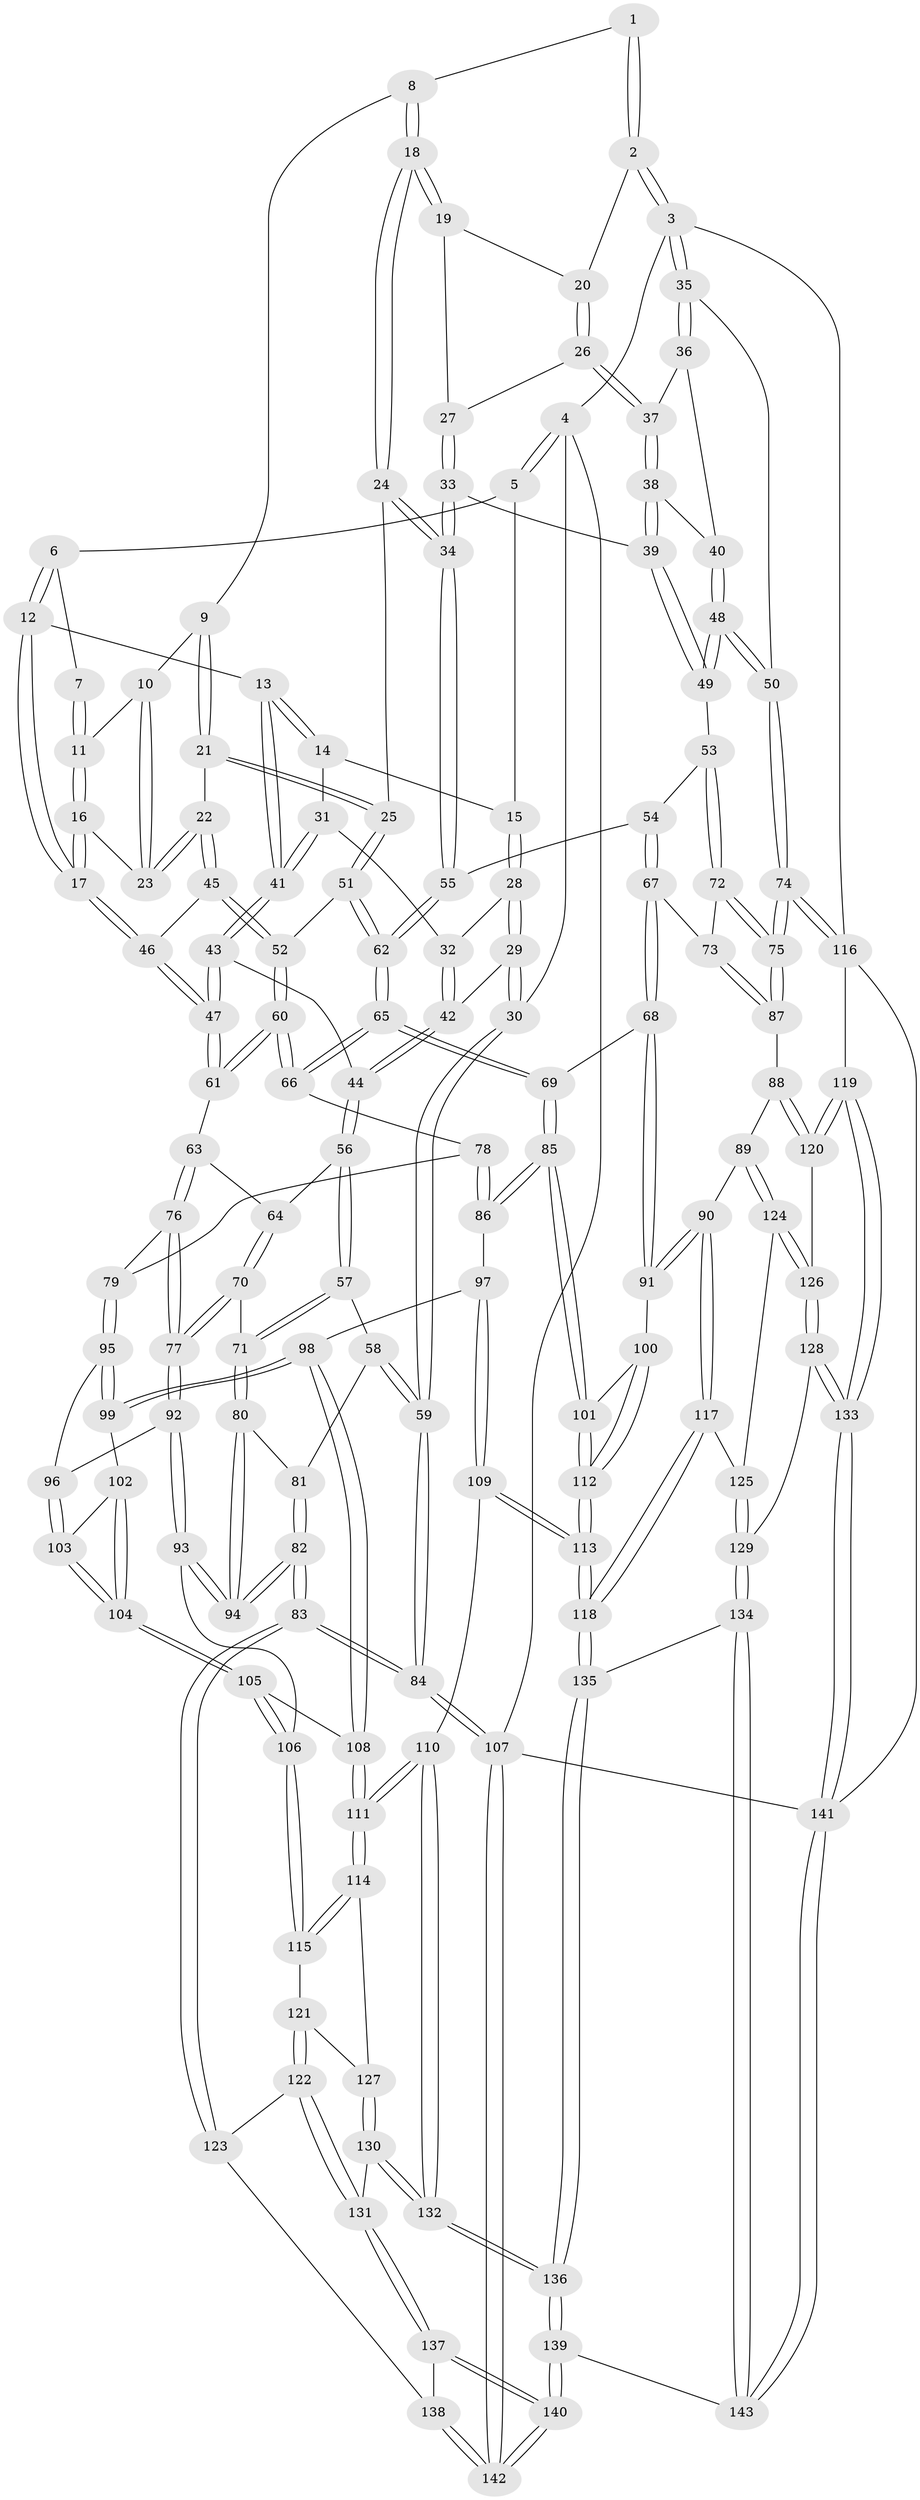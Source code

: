 // coarse degree distribution, {6: 0.1267605633802817, 11: 0.014084507042253521, 4: 0.39436619718309857, 3: 0.18309859154929578, 5: 0.2112676056338028, 7: 0.04225352112676056, 2: 0.028169014084507043}
// Generated by graph-tools (version 1.1) at 2025/21/03/04/25 18:21:24]
// undirected, 143 vertices, 354 edges
graph export_dot {
graph [start="1"]
  node [color=gray90,style=filled];
  1 [pos="+0.47931274415851555+0"];
  2 [pos="+1+0"];
  3 [pos="+1+0"];
  4 [pos="+0+0"];
  5 [pos="+0.10994179044312978+0"];
  6 [pos="+0.2946375626883416+0"];
  7 [pos="+0.40891187677632296+0"];
  8 [pos="+0.5355711910205408+0.011560796346109257"];
  9 [pos="+0.526662967465121+0.03016206477062652"];
  10 [pos="+0.49546412187466776+0.07153149060878472"];
  11 [pos="+0.39092976187639533+0.14065735354503034"];
  12 [pos="+0.27934436104855614+0.15682411713143443"];
  13 [pos="+0.23897279988588638+0.16641080352237198"];
  14 [pos="+0.12338037147900952+0.10806158438013215"];
  15 [pos="+0.11706988466802207+0.1030606053528063"];
  16 [pos="+0.3620163302095638+0.18147729602484564"];
  17 [pos="+0.3209868826920762+0.19532231953647383"];
  18 [pos="+0.6364887933950495+0.10852947469791023"];
  19 [pos="+0.7264454252269418+0.08544184036087364"];
  20 [pos="+0.8883068474669013+0"];
  21 [pos="+0.5150550653295808+0.23886809475759294"];
  22 [pos="+0.5041887521577161+0.24008315061281446"];
  23 [pos="+0.4483089338193272+0.19153507110911408"];
  24 [pos="+0.6366202202937736+0.2534905573502834"];
  25 [pos="+0.5736537460041382+0.2525436266132066"];
  26 [pos="+0.8621228868244515+0.1438271953333473"];
  27 [pos="+0.7604918100615875+0.16202101462516733"];
  28 [pos="+0.037489986234622553+0.17325371490923036"];
  29 [pos="+0+0.17117098736171324"];
  30 [pos="+0+0.1598656565705189"];
  31 [pos="+0.13684761021571784+0.20074392104309233"];
  32 [pos="+0.06939417487679439+0.20327249418908644"];
  33 [pos="+0.7454699024671274+0.2490473209296903"];
  34 [pos="+0.6559059553695641+0.27367122964475704"];
  35 [pos="+1+0.320381155015601"];
  36 [pos="+0.8633903664152336+0.14810907895829462"];
  37 [pos="+0.8624601003926174+0.147097950559854"];
  38 [pos="+0.8181076864153177+0.21944151075556934"];
  39 [pos="+0.7783529446215318+0.2529506918842348"];
  40 [pos="+0.9090135593629438+0.257568788599609"];
  41 [pos="+0.181363893471602+0.21996111137385077"];
  42 [pos="+0.10192063071837627+0.2964335569700599"];
  43 [pos="+0.16940260648553115+0.261278323780648"];
  44 [pos="+0.1062473901758976+0.3058122449488661"];
  45 [pos="+0.4461335966654133+0.30203115297946354"];
  46 [pos="+0.3238586544310639+0.2246067766314997"];
  47 [pos="+0.28383156160520306+0.34484329445642675"];
  48 [pos="+0.9888572070669598+0.35044920323494433"];
  49 [pos="+0.8121020020349504+0.28932194679628015"];
  50 [pos="+1+0.42662158329391"];
  51 [pos="+0.5002583994867428+0.3729818186354592"];
  52 [pos="+0.44537650849907945+0.3121002811037425"];
  53 [pos="+0.783475021017777+0.39584570227914767"];
  54 [pos="+0.6638155480768806+0.3275463760442699"];
  55 [pos="+0.6574737114923638+0.31654218442996634"];
  56 [pos="+0.09682696993900036+0.333203566473622"];
  57 [pos="+0.036307269429713004+0.3660419538046154"];
  58 [pos="+0+0.36980043536932306"];
  59 [pos="+0+0.34153331924556946"];
  60 [pos="+0.35850230813420425+0.39617961566253557"];
  61 [pos="+0.2840693698259684+0.3505941543163047"];
  62 [pos="+0.5213916872477996+0.4280605604863264"];
  63 [pos="+0.25799551697221296+0.37080916153419147"];
  64 [pos="+0.17426739975441477+0.38249542797328595"];
  65 [pos="+0.5139311773442949+0.4547370861506667"];
  66 [pos="+0.36632418598193084+0.41170259845172913"];
  67 [pos="+0.6690190967083732+0.46275049386893824"];
  68 [pos="+0.6339857517589319+0.4976673843781281"];
  69 [pos="+0.5204722978896148+0.4763421105517907"];
  70 [pos="+0.14969828876523605+0.47173407360517"];
  71 [pos="+0.10438855545889035+0.4684779717420989"];
  72 [pos="+0.7854321096378637+0.398552222873676"];
  73 [pos="+0.6987054958889253+0.46709343265736847"];
  74 [pos="+1+0.5062486025334604"];
  75 [pos="+0.9649699965530377+0.520632536470369"];
  76 [pos="+0.2495591134022313+0.4286651806342624"];
  77 [pos="+0.1802875583215935+0.5071263981271518"];
  78 [pos="+0.359189645928038+0.44260854985328024"];
  79 [pos="+0.28555468896837444+0.507520995170827"];
  80 [pos="+0.07146757631672664+0.5038431265399156"];
  81 [pos="+0.03367657437322528+0.4728934681066016"];
  82 [pos="+0+0.6933396968807052"];
  83 [pos="+0+0.7016435987379909"];
  84 [pos="+0+0.701310446108548"];
  85 [pos="+0.49019770139062196+0.545722948276734"];
  86 [pos="+0.3863585270671218+0.5260908280350818"];
  87 [pos="+0.8535031374483973+0.5694255898744018"];
  88 [pos="+0.8095462911970405+0.6040013174219715"];
  89 [pos="+0.73663836058879+0.6446345256565328"];
  90 [pos="+0.6759896574994684+0.6232044390888802"];
  91 [pos="+0.673994518249623+0.6208796092659389"];
  92 [pos="+0.18587905325641188+0.5244382113189169"];
  93 [pos="+0.08390538037393508+0.6357007437603002"];
  94 [pos="+0.03188914357867263+0.6345612040470267"];
  95 [pos="+0.2816984930092643+0.5194803462433131"];
  96 [pos="+0.20693148233545994+0.5323310113608192"];
  97 [pos="+0.33084084450743423+0.5745187635542055"];
  98 [pos="+0.329784380665135+0.5741374355607044"];
  99 [pos="+0.31950695757618736+0.5667671676437084"];
  100 [pos="+0.6217194619508308+0.6088945594037299"];
  101 [pos="+0.490387363561538+0.5477976175141174"];
  102 [pos="+0.26392965838837057+0.587979346777167"];
  103 [pos="+0.2107392962273784+0.5418005103959747"];
  104 [pos="+0.23140817212771278+0.6277867284006032"];
  105 [pos="+0.2293520696483021+0.6510414304247663"];
  106 [pos="+0.16194543789119592+0.680497757565391"];
  107 [pos="+0+1"];
  108 [pos="+0.24131631235956186+0.6535783720550217"];
  109 [pos="+0.41865507105836164+0.7416309864330294"];
  110 [pos="+0.4047830324142693+0.7456100889724618"];
  111 [pos="+0.4005978477128303+0.7458217308824818"];
  112 [pos="+0.46426453932867057+0.6585069242222145"];
  113 [pos="+0.43334443544605644+0.7427538106741195"];
  114 [pos="+0.315420796264304+0.7772766921829587"];
  115 [pos="+0.17144479611206012+0.7121149549650899"];
  116 [pos="+1+0.6576144736163053"];
  117 [pos="+0.5000008726302579+0.7619353860809738"];
  118 [pos="+0.47198238364133993+0.771576953767682"];
  119 [pos="+0.9069122213618694+0.8260941847725607"];
  120 [pos="+0.8716990427897915+0.8067570811557107"];
  121 [pos="+0.1635527814691898+0.7665602243864866"];
  122 [pos="+0.13984421526501284+0.8165112370701975"];
  123 [pos="+0.032908191817497046+0.8238376284584699"];
  124 [pos="+0.7321121231356222+0.7234169709007463"];
  125 [pos="+0.6854319917614977+0.7735781747577908"];
  126 [pos="+0.7915790425589821+0.7861187154264941"];
  127 [pos="+0.27785987195924655+0.8088520620590884"];
  128 [pos="+0.7348765116429574+0.9045677514637198"];
  129 [pos="+0.6830060658443253+0.859682938990333"];
  130 [pos="+0.23614030818632728+0.8668270969168854"];
  131 [pos="+0.18783809060860532+0.8707475781506756"];
  132 [pos="+0.3054414853674935+0.9605316457629659"];
  133 [pos="+0.8290321485577613+1"];
  134 [pos="+0.5539485766671641+0.886575628643908"];
  135 [pos="+0.4832654410802785+0.8055864315490557"];
  136 [pos="+0.33683886159951554+1"];
  137 [pos="+0.1659041109880539+0.9143527024373074"];
  138 [pos="+0.06887566000319481+0.9160661283413335"];
  139 [pos="+0.33233660789120156+1"];
  140 [pos="+0.2005214735902822+1"];
  141 [pos="+0.8400418245934642+1"];
  142 [pos="+0+1"];
  143 [pos="+0.6102884963537448+1"];
  1 -- 2;
  1 -- 2;
  1 -- 8;
  2 -- 3;
  2 -- 3;
  2 -- 20;
  3 -- 4;
  3 -- 35;
  3 -- 35;
  3 -- 116;
  4 -- 5;
  4 -- 5;
  4 -- 30;
  4 -- 107;
  5 -- 6;
  5 -- 15;
  6 -- 7;
  6 -- 12;
  6 -- 12;
  7 -- 11;
  7 -- 11;
  8 -- 9;
  8 -- 18;
  8 -- 18;
  9 -- 10;
  9 -- 21;
  9 -- 21;
  10 -- 11;
  10 -- 23;
  10 -- 23;
  11 -- 16;
  11 -- 16;
  12 -- 13;
  12 -- 17;
  12 -- 17;
  13 -- 14;
  13 -- 14;
  13 -- 41;
  13 -- 41;
  14 -- 15;
  14 -- 31;
  15 -- 28;
  15 -- 28;
  16 -- 17;
  16 -- 17;
  16 -- 23;
  17 -- 46;
  17 -- 46;
  18 -- 19;
  18 -- 19;
  18 -- 24;
  18 -- 24;
  19 -- 20;
  19 -- 27;
  20 -- 26;
  20 -- 26;
  21 -- 22;
  21 -- 25;
  21 -- 25;
  22 -- 23;
  22 -- 23;
  22 -- 45;
  22 -- 45;
  24 -- 25;
  24 -- 34;
  24 -- 34;
  25 -- 51;
  25 -- 51;
  26 -- 27;
  26 -- 37;
  26 -- 37;
  27 -- 33;
  27 -- 33;
  28 -- 29;
  28 -- 29;
  28 -- 32;
  29 -- 30;
  29 -- 30;
  29 -- 42;
  30 -- 59;
  30 -- 59;
  31 -- 32;
  31 -- 41;
  31 -- 41;
  32 -- 42;
  32 -- 42;
  33 -- 34;
  33 -- 34;
  33 -- 39;
  34 -- 55;
  34 -- 55;
  35 -- 36;
  35 -- 36;
  35 -- 50;
  36 -- 37;
  36 -- 40;
  37 -- 38;
  37 -- 38;
  38 -- 39;
  38 -- 39;
  38 -- 40;
  39 -- 49;
  39 -- 49;
  40 -- 48;
  40 -- 48;
  41 -- 43;
  41 -- 43;
  42 -- 44;
  42 -- 44;
  43 -- 44;
  43 -- 47;
  43 -- 47;
  44 -- 56;
  44 -- 56;
  45 -- 46;
  45 -- 52;
  45 -- 52;
  46 -- 47;
  46 -- 47;
  47 -- 61;
  47 -- 61;
  48 -- 49;
  48 -- 49;
  48 -- 50;
  48 -- 50;
  49 -- 53;
  50 -- 74;
  50 -- 74;
  51 -- 52;
  51 -- 62;
  51 -- 62;
  52 -- 60;
  52 -- 60;
  53 -- 54;
  53 -- 72;
  53 -- 72;
  54 -- 55;
  54 -- 67;
  54 -- 67;
  55 -- 62;
  55 -- 62;
  56 -- 57;
  56 -- 57;
  56 -- 64;
  57 -- 58;
  57 -- 71;
  57 -- 71;
  58 -- 59;
  58 -- 59;
  58 -- 81;
  59 -- 84;
  59 -- 84;
  60 -- 61;
  60 -- 61;
  60 -- 66;
  60 -- 66;
  61 -- 63;
  62 -- 65;
  62 -- 65;
  63 -- 64;
  63 -- 76;
  63 -- 76;
  64 -- 70;
  64 -- 70;
  65 -- 66;
  65 -- 66;
  65 -- 69;
  65 -- 69;
  66 -- 78;
  67 -- 68;
  67 -- 68;
  67 -- 73;
  68 -- 69;
  68 -- 91;
  68 -- 91;
  69 -- 85;
  69 -- 85;
  70 -- 71;
  70 -- 77;
  70 -- 77;
  71 -- 80;
  71 -- 80;
  72 -- 73;
  72 -- 75;
  72 -- 75;
  73 -- 87;
  73 -- 87;
  74 -- 75;
  74 -- 75;
  74 -- 116;
  74 -- 116;
  75 -- 87;
  75 -- 87;
  76 -- 77;
  76 -- 77;
  76 -- 79;
  77 -- 92;
  77 -- 92;
  78 -- 79;
  78 -- 86;
  78 -- 86;
  79 -- 95;
  79 -- 95;
  80 -- 81;
  80 -- 94;
  80 -- 94;
  81 -- 82;
  81 -- 82;
  82 -- 83;
  82 -- 83;
  82 -- 94;
  82 -- 94;
  83 -- 84;
  83 -- 84;
  83 -- 123;
  83 -- 123;
  84 -- 107;
  84 -- 107;
  85 -- 86;
  85 -- 86;
  85 -- 101;
  85 -- 101;
  86 -- 97;
  87 -- 88;
  88 -- 89;
  88 -- 120;
  88 -- 120;
  89 -- 90;
  89 -- 124;
  89 -- 124;
  90 -- 91;
  90 -- 91;
  90 -- 117;
  90 -- 117;
  91 -- 100;
  92 -- 93;
  92 -- 93;
  92 -- 96;
  93 -- 94;
  93 -- 94;
  93 -- 106;
  95 -- 96;
  95 -- 99;
  95 -- 99;
  96 -- 103;
  96 -- 103;
  97 -- 98;
  97 -- 109;
  97 -- 109;
  98 -- 99;
  98 -- 99;
  98 -- 108;
  98 -- 108;
  99 -- 102;
  100 -- 101;
  100 -- 112;
  100 -- 112;
  101 -- 112;
  101 -- 112;
  102 -- 103;
  102 -- 104;
  102 -- 104;
  103 -- 104;
  103 -- 104;
  104 -- 105;
  104 -- 105;
  105 -- 106;
  105 -- 106;
  105 -- 108;
  106 -- 115;
  106 -- 115;
  107 -- 142;
  107 -- 142;
  107 -- 141;
  108 -- 111;
  108 -- 111;
  109 -- 110;
  109 -- 113;
  109 -- 113;
  110 -- 111;
  110 -- 111;
  110 -- 132;
  110 -- 132;
  111 -- 114;
  111 -- 114;
  112 -- 113;
  112 -- 113;
  113 -- 118;
  113 -- 118;
  114 -- 115;
  114 -- 115;
  114 -- 127;
  115 -- 121;
  116 -- 119;
  116 -- 141;
  117 -- 118;
  117 -- 118;
  117 -- 125;
  118 -- 135;
  118 -- 135;
  119 -- 120;
  119 -- 120;
  119 -- 133;
  119 -- 133;
  120 -- 126;
  121 -- 122;
  121 -- 122;
  121 -- 127;
  122 -- 123;
  122 -- 131;
  122 -- 131;
  123 -- 138;
  124 -- 125;
  124 -- 126;
  124 -- 126;
  125 -- 129;
  125 -- 129;
  126 -- 128;
  126 -- 128;
  127 -- 130;
  127 -- 130;
  128 -- 129;
  128 -- 133;
  128 -- 133;
  129 -- 134;
  129 -- 134;
  130 -- 131;
  130 -- 132;
  130 -- 132;
  131 -- 137;
  131 -- 137;
  132 -- 136;
  132 -- 136;
  133 -- 141;
  133 -- 141;
  134 -- 135;
  134 -- 143;
  134 -- 143;
  135 -- 136;
  135 -- 136;
  136 -- 139;
  136 -- 139;
  137 -- 138;
  137 -- 140;
  137 -- 140;
  138 -- 142;
  138 -- 142;
  139 -- 140;
  139 -- 140;
  139 -- 143;
  140 -- 142;
  140 -- 142;
  141 -- 143;
  141 -- 143;
}
